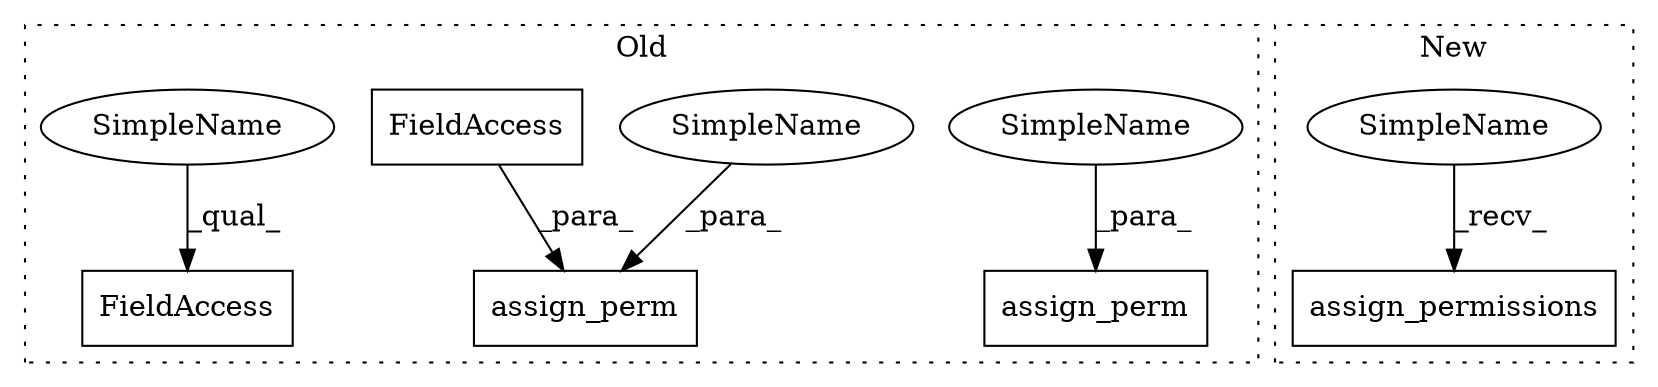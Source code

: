 digraph G {
subgraph cluster0 {
1 [label="assign_perm" a="32" s="5363,5411" l="12,1" shape="box"];
3 [label="assign_perm" a="32" s="5420,5468" l="12,1" shape="box"];
4 [label="FieldAccess" a="22" s="5375" l="17" shape="box"];
5 [label="FieldAccess" a="22" s="5432" l="31" shape="box"];
6 [label="SimpleName" a="42" s="5407" l="4" shape="ellipse"];
7 [label="SimpleName" a="42" s="5375" l="4" shape="ellipse"];
8 [label="SimpleName" a="42" s="5464" l="4" shape="ellipse"];
label = "Old";
style="dotted";
}
subgraph cluster1 {
2 [label="assign_permissions" a="32" s="5590" l="20" shape="box"];
9 [label="SimpleName" a="42" s="5585" l="4" shape="ellipse"];
label = "New";
style="dotted";
}
5 -> 3 [label="_para_"];
6 -> 1 [label="_para_"];
7 -> 4 [label="_qual_"];
8 -> 3 [label="_para_"];
9 -> 2 [label="_recv_"];
}